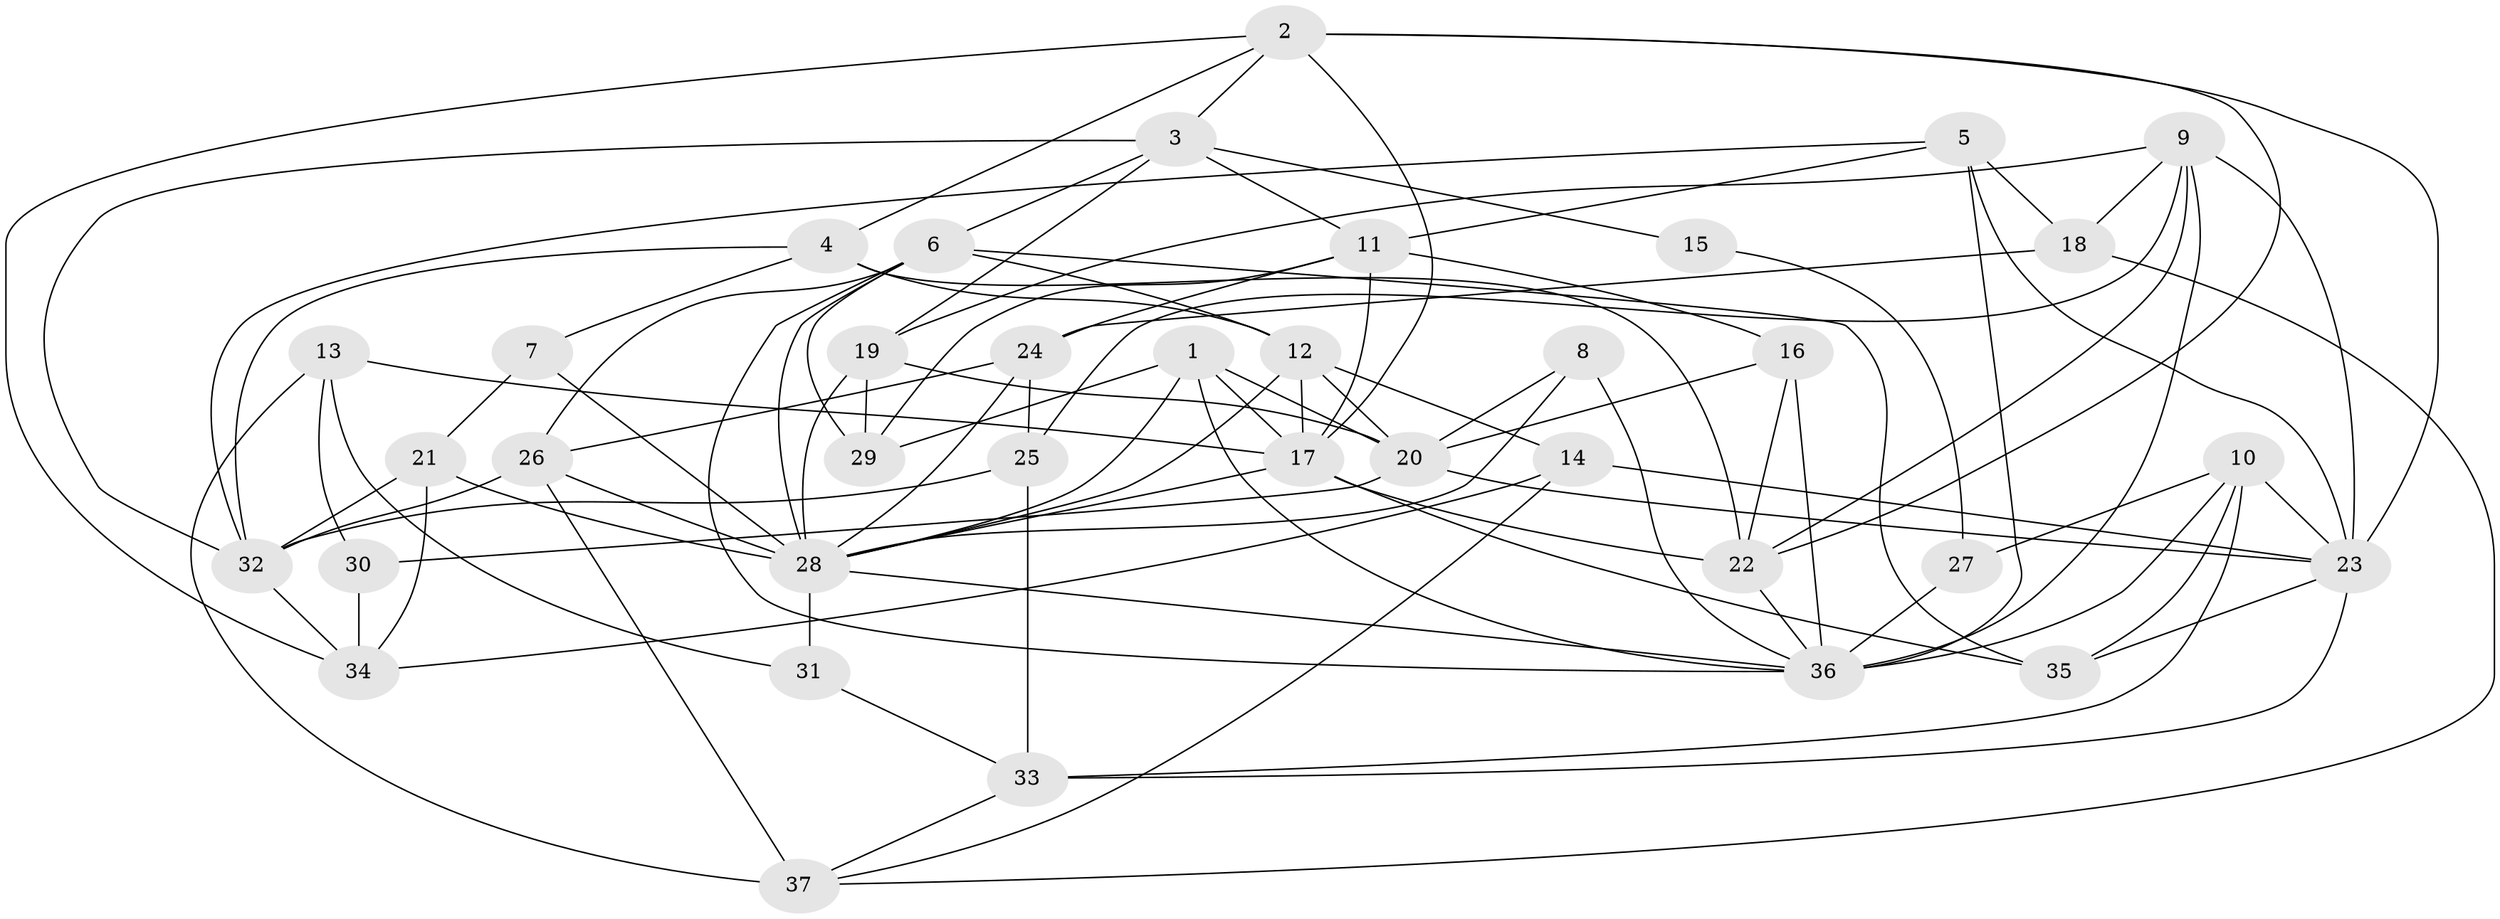 // original degree distribution, {3: 0.3013698630136986, 7: 0.0684931506849315, 5: 0.0958904109589041, 2: 0.1506849315068493, 4: 0.2602739726027397, 6: 0.0958904109589041, 8: 0.0273972602739726}
// Generated by graph-tools (version 1.1) at 2025/02/03/09/25 03:02:14]
// undirected, 37 vertices, 97 edges
graph export_dot {
graph [start="1"]
  node [color=gray90,style=filled];
  1;
  2;
  3;
  4;
  5;
  6;
  7;
  8;
  9;
  10;
  11;
  12;
  13;
  14;
  15;
  16;
  17;
  18;
  19;
  20;
  21;
  22;
  23;
  24;
  25;
  26;
  27;
  28;
  29;
  30;
  31;
  32;
  33;
  34;
  35;
  36;
  37;
  1 -- 17 [weight=1.0];
  1 -- 20 [weight=1.0];
  1 -- 28 [weight=1.0];
  1 -- 29 [weight=1.0];
  1 -- 36 [weight=1.0];
  2 -- 3 [weight=1.0];
  2 -- 4 [weight=1.0];
  2 -- 17 [weight=1.0];
  2 -- 22 [weight=1.0];
  2 -- 23 [weight=1.0];
  2 -- 34 [weight=1.0];
  3 -- 6 [weight=1.0];
  3 -- 11 [weight=1.0];
  3 -- 15 [weight=1.0];
  3 -- 19 [weight=1.0];
  3 -- 32 [weight=1.0];
  4 -- 7 [weight=1.0];
  4 -- 12 [weight=1.0];
  4 -- 22 [weight=1.0];
  4 -- 32 [weight=1.0];
  5 -- 11 [weight=1.0];
  5 -- 18 [weight=1.0];
  5 -- 23 [weight=2.0];
  5 -- 32 [weight=1.0];
  5 -- 36 [weight=1.0];
  6 -- 12 [weight=1.0];
  6 -- 26 [weight=1.0];
  6 -- 28 [weight=1.0];
  6 -- 29 [weight=1.0];
  6 -- 35 [weight=1.0];
  6 -- 36 [weight=1.0];
  7 -- 21 [weight=1.0];
  7 -- 28 [weight=1.0];
  8 -- 20 [weight=1.0];
  8 -- 28 [weight=1.0];
  8 -- 36 [weight=2.0];
  9 -- 18 [weight=1.0];
  9 -- 19 [weight=1.0];
  9 -- 22 [weight=1.0];
  9 -- 23 [weight=1.0];
  9 -- 25 [weight=1.0];
  9 -- 36 [weight=1.0];
  10 -- 23 [weight=1.0];
  10 -- 27 [weight=1.0];
  10 -- 33 [weight=1.0];
  10 -- 35 [weight=1.0];
  10 -- 36 [weight=1.0];
  11 -- 16 [weight=1.0];
  11 -- 17 [weight=3.0];
  11 -- 24 [weight=1.0];
  11 -- 29 [weight=1.0];
  12 -- 14 [weight=1.0];
  12 -- 17 [weight=1.0];
  12 -- 20 [weight=1.0];
  12 -- 28 [weight=1.0];
  13 -- 17 [weight=1.0];
  13 -- 30 [weight=1.0];
  13 -- 31 [weight=1.0];
  13 -- 37 [weight=1.0];
  14 -- 23 [weight=1.0];
  14 -- 34 [weight=1.0];
  14 -- 37 [weight=1.0];
  15 -- 27 [weight=1.0];
  16 -- 20 [weight=1.0];
  16 -- 22 [weight=1.0];
  16 -- 36 [weight=1.0];
  17 -- 22 [weight=2.0];
  17 -- 28 [weight=1.0];
  17 -- 35 [weight=1.0];
  18 -- 24 [weight=1.0];
  18 -- 37 [weight=1.0];
  19 -- 20 [weight=1.0];
  19 -- 28 [weight=1.0];
  19 -- 29 [weight=1.0];
  20 -- 23 [weight=1.0];
  20 -- 30 [weight=1.0];
  21 -- 28 [weight=2.0];
  21 -- 32 [weight=3.0];
  21 -- 34 [weight=1.0];
  22 -- 36 [weight=1.0];
  23 -- 33 [weight=1.0];
  23 -- 35 [weight=1.0];
  24 -- 25 [weight=1.0];
  24 -- 26 [weight=1.0];
  24 -- 28 [weight=1.0];
  25 -- 32 [weight=1.0];
  25 -- 33 [weight=1.0];
  26 -- 28 [weight=1.0];
  26 -- 32 [weight=1.0];
  26 -- 37 [weight=2.0];
  27 -- 36 [weight=3.0];
  28 -- 31 [weight=1.0];
  28 -- 36 [weight=1.0];
  30 -- 34 [weight=2.0];
  31 -- 33 [weight=1.0];
  32 -- 34 [weight=1.0];
  33 -- 37 [weight=1.0];
}
